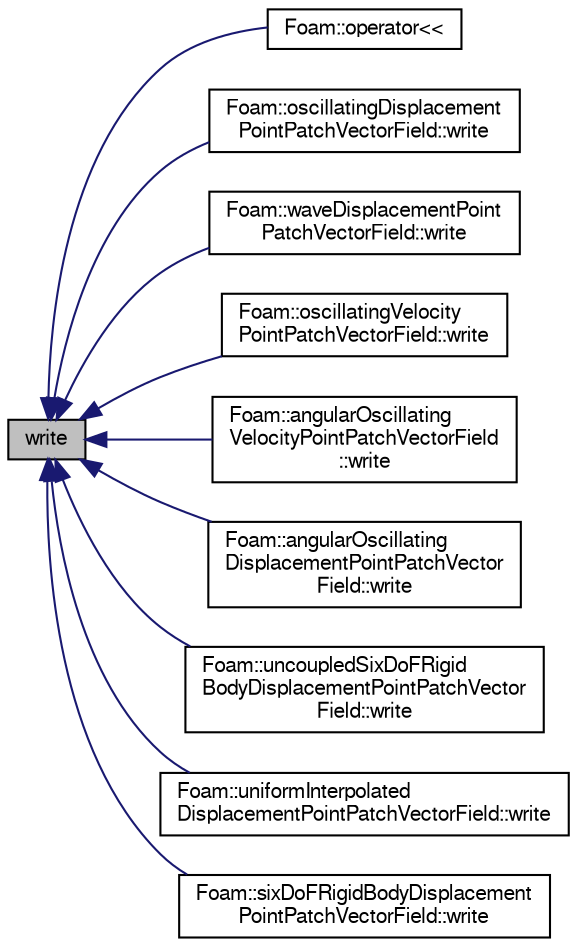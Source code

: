 digraph "write"
{
  bgcolor="transparent";
  edge [fontname="FreeSans",fontsize="10",labelfontname="FreeSans",labelfontsize="10"];
  node [fontname="FreeSans",fontsize="10",shape=record];
  rankdir="LR";
  Node1 [label="write",height=0.2,width=0.4,color="black", fillcolor="grey75", style="filled" fontcolor="black"];
  Node1 -> Node2 [dir="back",color="midnightblue",fontsize="10",style="solid",fontname="FreeSans"];
  Node2 [label="Foam::operator\<\<",height=0.2,width=0.4,color="black",URL="$a10237.html#ac44621aef5c34a356c8d059db9fc07f2"];
  Node1 -> Node3 [dir="back",color="midnightblue",fontsize="10",style="solid",fontname="FreeSans"];
  Node3 [label="Foam::oscillatingDisplacement\lPointPatchVectorField::write",height=0.2,width=0.4,color="black",URL="$a01678.html#a0941061ad5a26be83b4107d05750ace6",tooltip="Write. "];
  Node1 -> Node4 [dir="back",color="midnightblue",fontsize="10",style="solid",fontname="FreeSans"];
  Node4 [label="Foam::waveDisplacementPoint\lPatchVectorField::write",height=0.2,width=0.4,color="black",URL="$a02777.html#a0941061ad5a26be83b4107d05750ace6",tooltip="Write. "];
  Node1 -> Node5 [dir="back",color="midnightblue",fontsize="10",style="solid",fontname="FreeSans"];
  Node5 [label="Foam::oscillatingVelocity\lPointPatchVectorField::write",height=0.2,width=0.4,color="black",URL="$a01682.html#a0941061ad5a26be83b4107d05750ace6",tooltip="Write. "];
  Node1 -> Node6 [dir="back",color="midnightblue",fontsize="10",style="solid",fontname="FreeSans"];
  Node6 [label="Foam::angularOscillating\lVelocityPointPatchVectorField\l::write",height=0.2,width=0.4,color="black",URL="$a00054.html#a0941061ad5a26be83b4107d05750ace6",tooltip="Write. "];
  Node1 -> Node7 [dir="back",color="midnightblue",fontsize="10",style="solid",fontname="FreeSans"];
  Node7 [label="Foam::angularOscillating\lDisplacementPointPatchVector\lField::write",height=0.2,width=0.4,color="black",URL="$a00053.html#a0941061ad5a26be83b4107d05750ace6",tooltip="Write. "];
  Node1 -> Node8 [dir="back",color="midnightblue",fontsize="10",style="solid",fontname="FreeSans"];
  Node8 [label="Foam::uncoupledSixDoFRigid\lBodyDisplacementPointPatchVector\lField::write",height=0.2,width=0.4,color="black",URL="$a02662.html#a0941061ad5a26be83b4107d05750ace6",tooltip="Write. "];
  Node1 -> Node9 [dir="back",color="midnightblue",fontsize="10",style="solid",fontname="FreeSans"];
  Node9 [label="Foam::uniformInterpolated\lDisplacementPointPatchVectorField::write",height=0.2,width=0.4,color="black",URL="$a02676.html#a0941061ad5a26be83b4107d05750ace6",tooltip="Write. "];
  Node1 -> Node10 [dir="back",color="midnightblue",fontsize="10",style="solid",fontname="FreeSans"];
  Node10 [label="Foam::sixDoFRigidBodyDisplacement\lPointPatchVectorField::write",height=0.2,width=0.4,color="black",URL="$a02259.html#a0941061ad5a26be83b4107d05750ace6",tooltip="Write. "];
}

